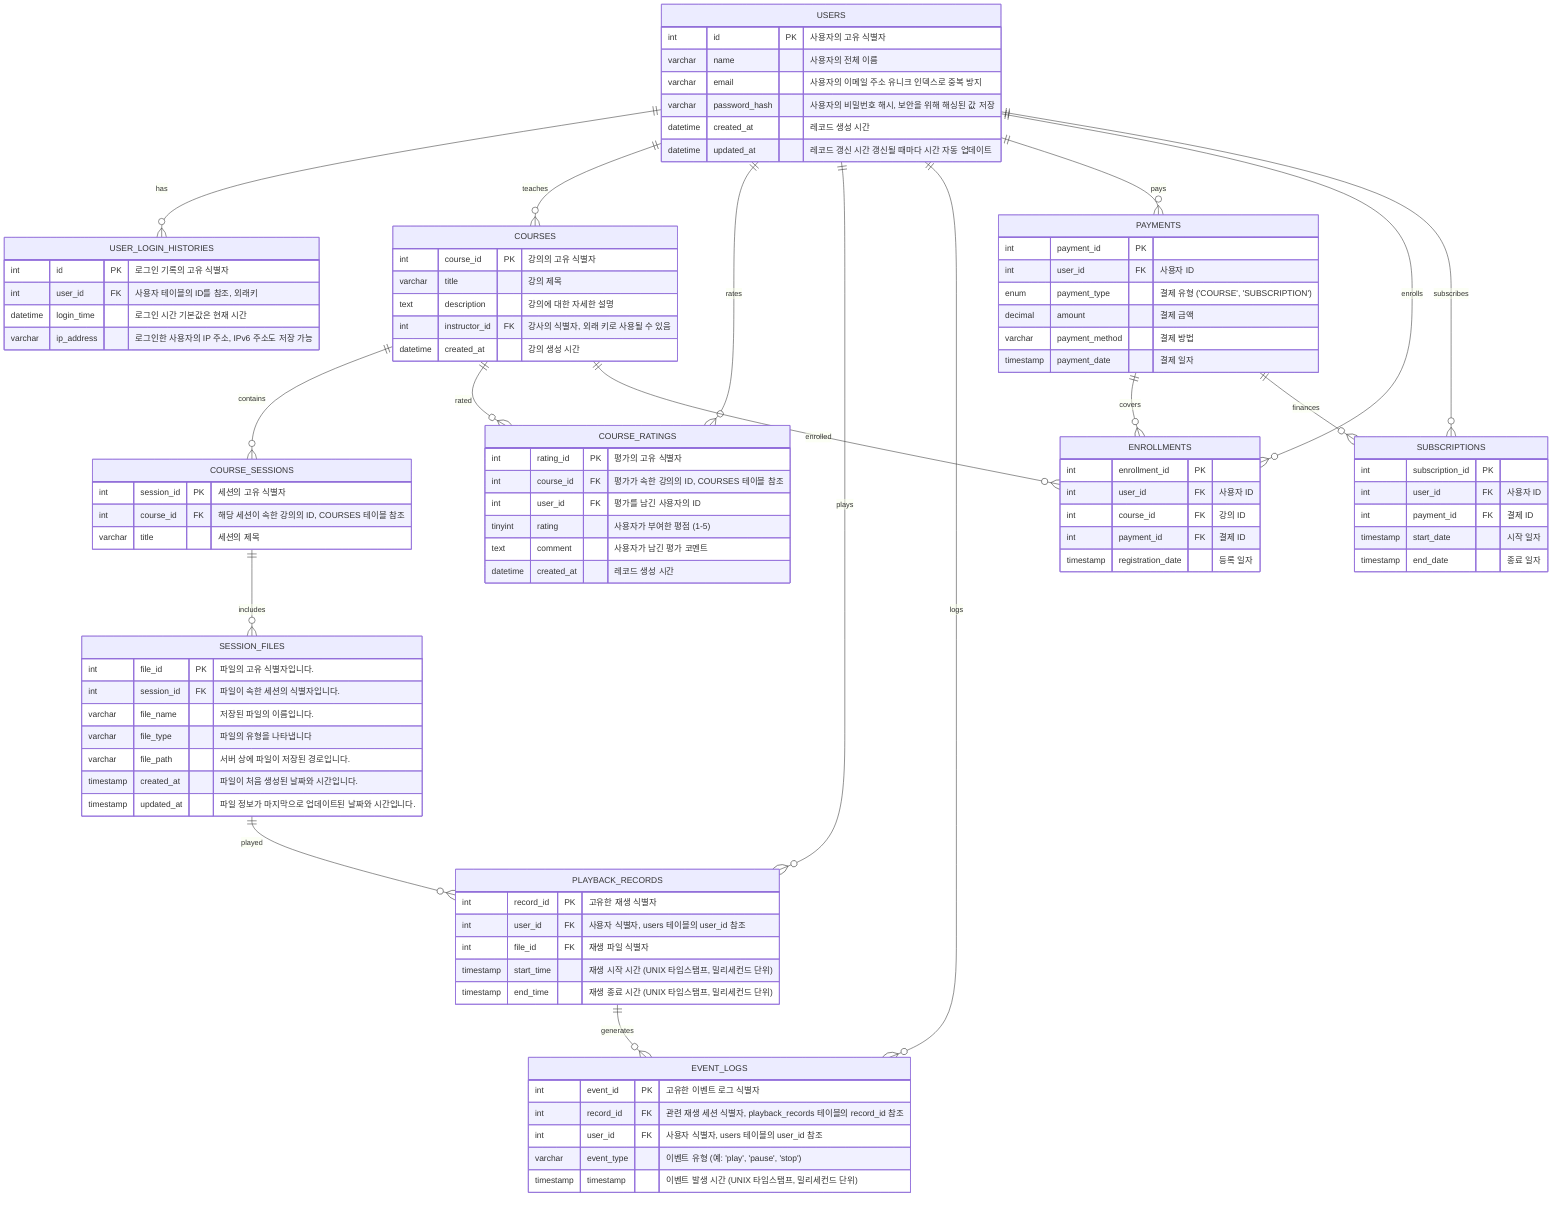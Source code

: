 erDiagram
    %% User Service
    USERS {
        int id PK "사용자의 고유 식별자"
        varchar name "사용자의 전체 이름"
        varchar email "사용자의 이메일 주소 유니크 인덱스로 중복 방지"
        varchar password_hash "사용자의 비밀번호 해시, 보안을 위해 해싱된 값 저장"
        datetime created_at "레코드 생성 시간"
        datetime updated_at "레코드 갱신 시간 갱신될 때마다 시간 자동 업데이트"
    }

    USER_LOGIN_HISTORIES {
        int id PK "로그인 기록의 고유 식별자"
        int user_id FK "사용자 테이블의 ID를 참조, 외래키"
        datetime login_time "로그인 시간 기본값은 현재 시간"
        varchar ip_address "로그인한 사용자의 IP 주소, IPv6 주소도 저장 가능"
    }

    USERS ||--o{ USER_LOGIN_HISTORIES : "has"

    %% Course Service
    COURSES {
        int course_id PK "강의의 고유 식별자"
        varchar title "강의 제목"
        text description "강의에 대한 자세한 설명"
        int instructor_id FK "강사의 식별자, 외래 키로 사용될 수 있음"
        datetime created_at "강의 생성 시간"
    }

    COURSE_SESSIONS {
        int session_id PK "세션의 고유 식별자"
        int course_id FK "해당 세션이 속한 강의의 ID, COURSES 테이블 참조"
        varchar title "세션의 제목"
    }

    COURSE_RATINGS {
        int rating_id PK "평가의 고유 식별자"
        int course_id FK "평가가 속한 강의의 ID, COURSES 테이블 참조"
        int user_id FK "평가를 남긴 사용자의 ID"
        tinyint rating "사용자가 부여한 평점 (1-5)"
        text comment "사용자가 남긴 평가 코멘트"
        datetime created_at "레코드 생성 시간"
    }

    USERS ||--o{ COURSES : "teaches"
    COURSES ||--o{ COURSE_SESSIONS : "contains"
    COURSES ||--o{ COURSE_RATINGS : "rated"
    USERS ||--o{ COURSE_RATINGS : "rates"

    %% File Manage Service
    SESSION_FILES {
        int file_id PK "파일의 고유 식별자입니다."
        int session_id FK "파일이 속한 세션의 식별자입니다."
        varchar file_name "저장된 파일의 이름입니다."
        varchar file_type "파일의 유형을 나타냅니다"
        varchar file_path "서버 상에 파일이 저장된 경로입니다."
        timestamp created_at "파일이 처음 생성된 날짜와 시간입니다."
        timestamp updated_at "파일 정보가 마지막으로 업데이트된 날짜와 시간입니다."
    }

    COURSE_SESSIONS ||--o{ SESSION_FILES : "includes"

    %% Playback Service
    PLAYBACK_RECORDS {
        int record_id PK "고유한 재생 식별자"
        int user_id FK "사용자 식별자, users 테이블의 user_id 참조"
        int file_id FK "재생 파일 식별자"
        timestamp start_time "재생 시작 시간 (UNIX 타임스탬프, 밀리세컨드 단위)"
        timestamp end_time "재생 종료 시간 (UNIX 타임스탬프, 밀리세컨드 단위)"
    }

    EVENT_LOGS {
        int event_id PK "고유한 이벤트 로그 식별자"
        int record_id FK "관련 재생 세션 식별자, playback_records 테이블의 record_id 참조"
        int user_id FK "사용자 식별자, users 테이블의 user_id 참조"
        varchar event_type "이벤트 유형 (예: 'play', 'pause', 'stop')"
        timestamp timestamp "이벤트 발생 시간 (UNIX 타임스탬프, 밀리세컨드 단위)"
    }

    USERS ||--o{ PLAYBACK_RECORDS : "plays"
    SESSION_FILES ||--o{ PLAYBACK_RECORDS : "played"
    PLAYBACK_RECORDS ||--o{ EVENT_LOGS : "generates"
    USERS ||--o{ EVENT_LOGS : "logs"

    %% Enrollment and Payment Service
    PAYMENTS {
        int payment_id PK
        int user_id FK "사용자 ID"
        enum payment_type "결제 유형 ('COURSE', 'SUBSCRIPTION')"
        decimal amount "결제 금액"
        varchar payment_method "결제 방법"
        timestamp payment_date "결제 일자"
    }

    ENROLLMENTS {
        int enrollment_id PK
        int user_id FK "사용자 ID"
        int course_id FK "강의 ID"
        int payment_id FK "결제 ID"
        timestamp registration_date "등록 일자"
    }

    SUBSCRIPTIONS {
        int subscription_id PK
        int user_id FK "사용자 ID"
        int payment_id FK "결제 ID"
        timestamp start_date "시작 일자"
        timestamp end_date "종료 일자"
    }

    USERS ||--o{ PAYMENTS : "pays"
    PAYMENTS ||--o{ ENROLLMENTS : "covers"
    USERS ||--o{ ENROLLMENTS : "enrolls"
    COURSES ||--o{ ENROLLMENTS : "enrolled"
    PAYMENTS ||--o{ SUBSCRIPTIONS : "finances"
    USERS ||--o{ SUBSCRIPTIONS : "subscribes"